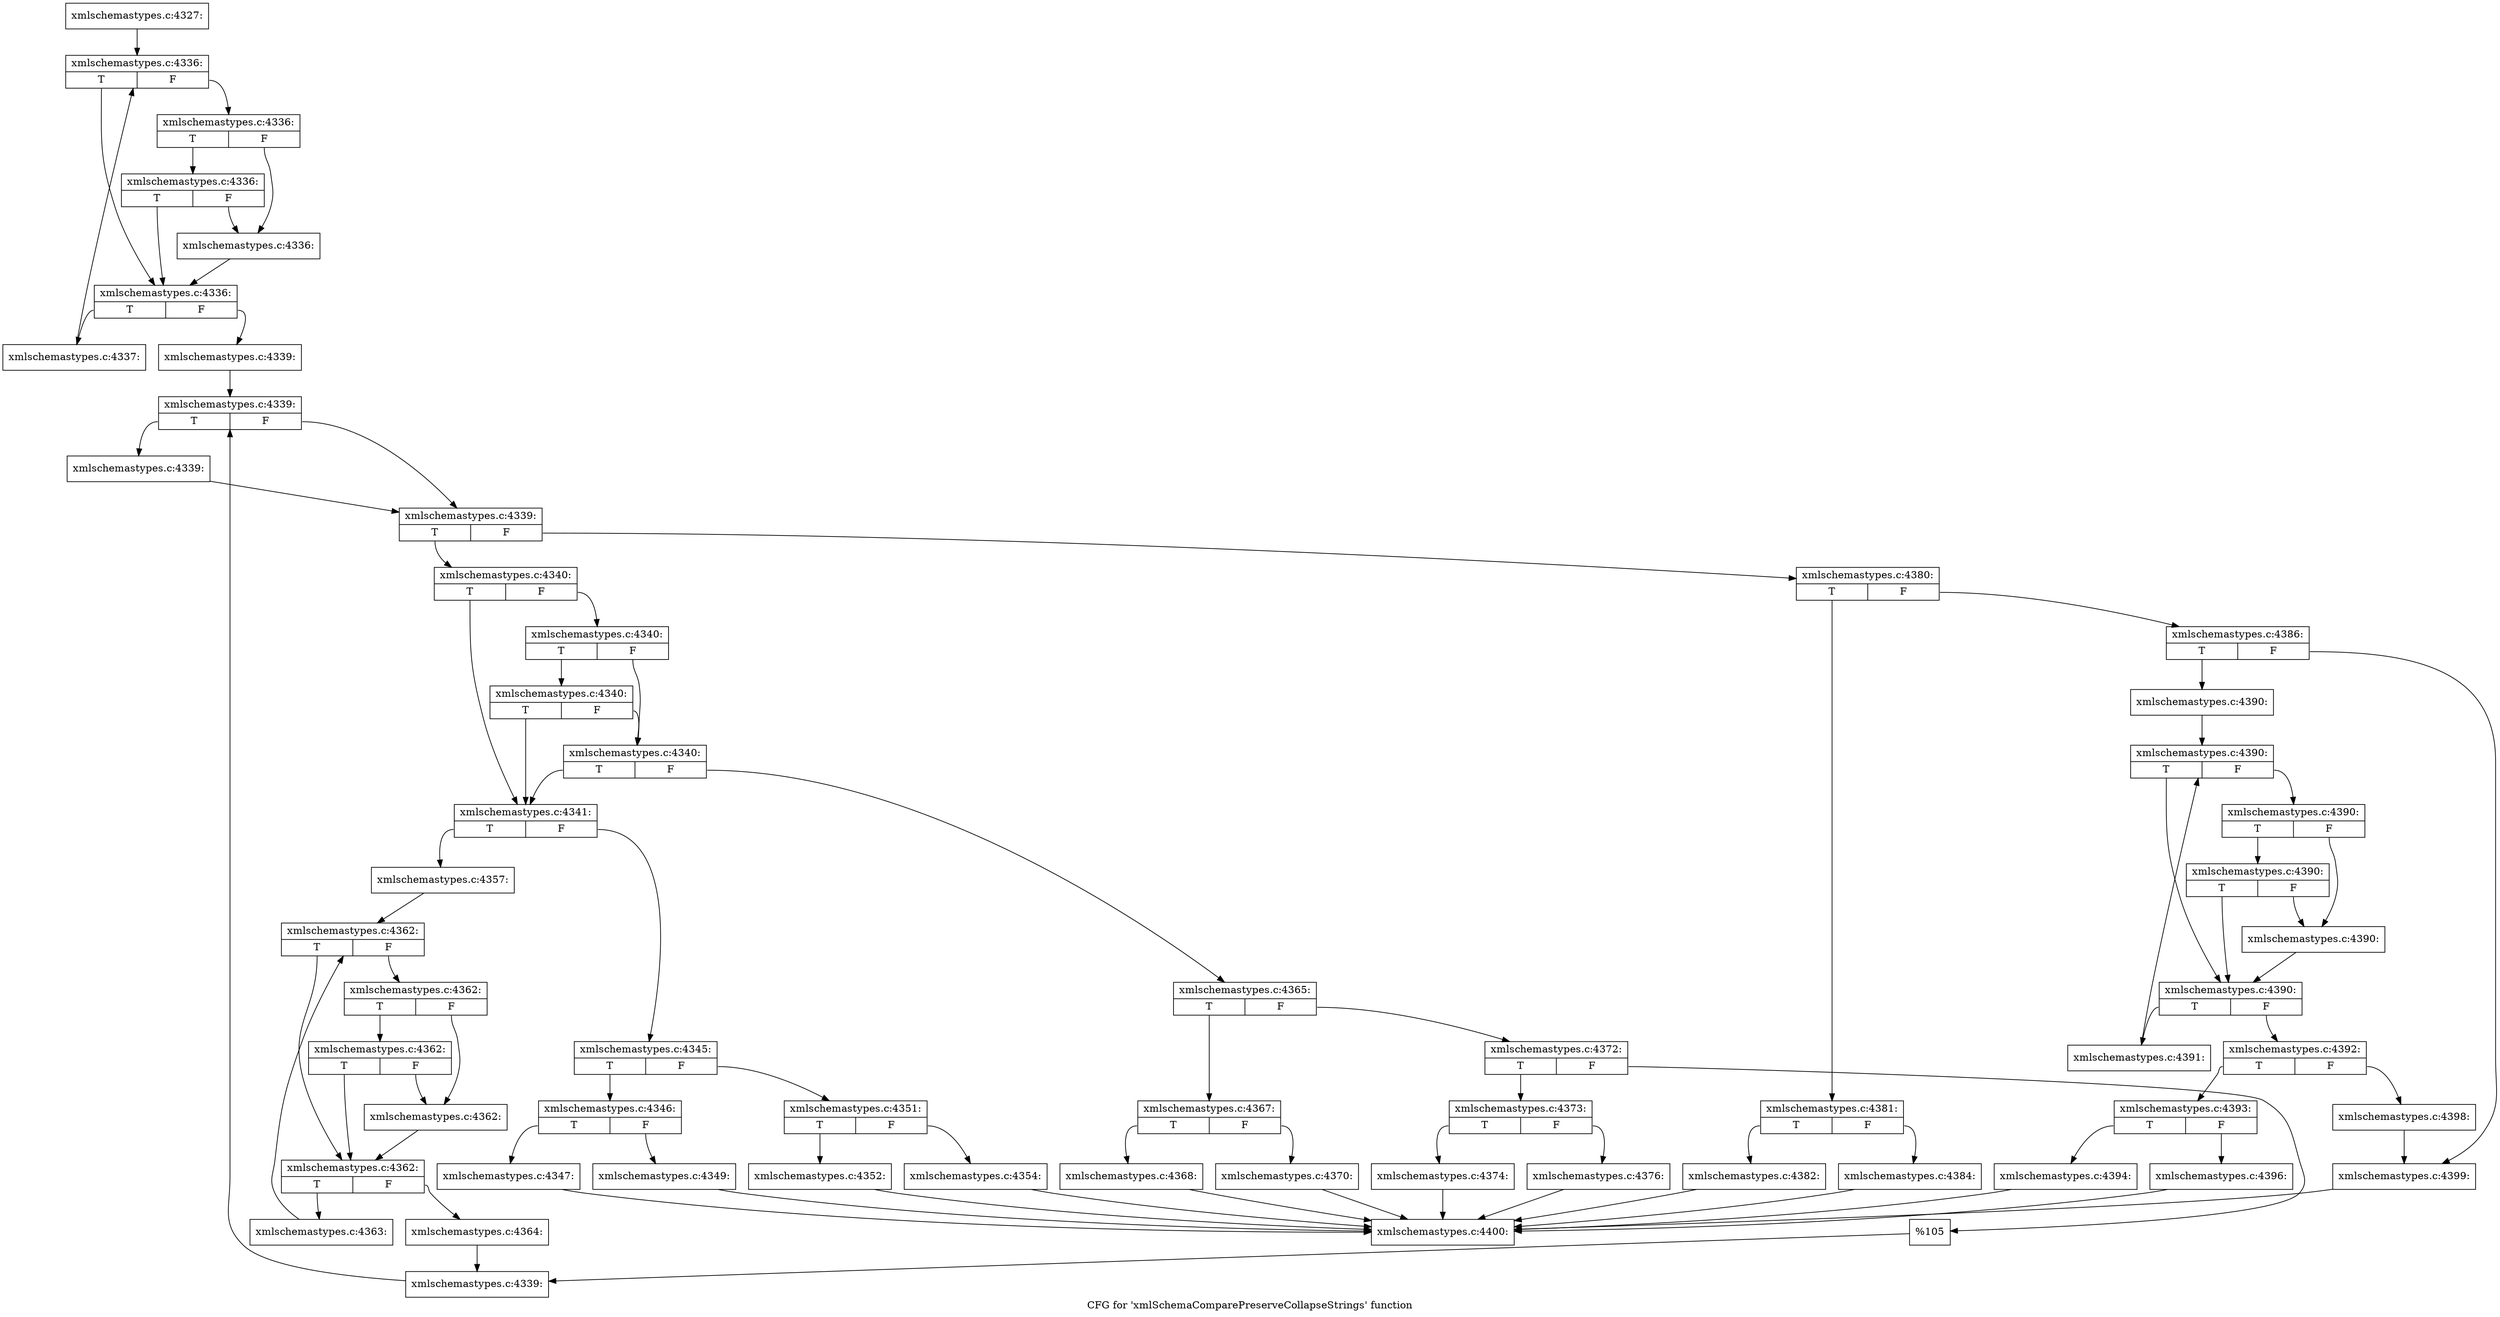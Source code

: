 digraph "CFG for 'xmlSchemaComparePreserveCollapseStrings' function" {
	label="CFG for 'xmlSchemaComparePreserveCollapseStrings' function";

	Node0x584d4d0 [shape=record,label="{xmlschemastypes.c:4327:}"];
	Node0x584d4d0 -> Node0x584ebe0;
	Node0x584ebe0 [shape=record,label="{xmlschemastypes.c:4336:|{<s0>T|<s1>F}}"];
	Node0x584ebe0:s0 -> Node0x584ee80;
	Node0x584ebe0:s1 -> Node0x584ef20;
	Node0x584ef20 [shape=record,label="{xmlschemastypes.c:4336:|{<s0>T|<s1>F}}"];
	Node0x584ef20:s0 -> Node0x584f180;
	Node0x584ef20:s1 -> Node0x584eed0;
	Node0x584f180 [shape=record,label="{xmlschemastypes.c:4336:|{<s0>T|<s1>F}}"];
	Node0x584f180:s0 -> Node0x584ee80;
	Node0x584f180:s1 -> Node0x584eed0;
	Node0x584eed0 [shape=record,label="{xmlschemastypes.c:4336:}"];
	Node0x584eed0 -> Node0x584ee80;
	Node0x584ee80 [shape=record,label="{xmlschemastypes.c:4336:|{<s0>T|<s1>F}}"];
	Node0x584ee80:s0 -> Node0x584f5b0;
	Node0x584ee80:s1 -> Node0x584ee00;
	Node0x584f5b0 [shape=record,label="{xmlschemastypes.c:4337:}"];
	Node0x584f5b0 -> Node0x584ebe0;
	Node0x584ee00 [shape=record,label="{xmlschemastypes.c:4339:}"];
	Node0x584ee00 -> Node0x584fb30;
	Node0x584fb30 [shape=record,label="{xmlschemastypes.c:4339:|{<s0>T|<s1>F}}"];
	Node0x584fb30:s0 -> Node0x584fe20;
	Node0x584fb30:s1 -> Node0x584fdd0;
	Node0x584fe20 [shape=record,label="{xmlschemastypes.c:4339:}"];
	Node0x584fe20 -> Node0x584fdd0;
	Node0x584fdd0 [shape=record,label="{xmlschemastypes.c:4339:|{<s0>T|<s1>F}}"];
	Node0x584fdd0:s0 -> Node0x5850460;
	Node0x584fdd0:s1 -> Node0x584fd50;
	Node0x5850460 [shape=record,label="{xmlschemastypes.c:4340:|{<s0>T|<s1>F}}"];
	Node0x5850460:s0 -> Node0x5850650;
	Node0x5850460:s1 -> Node0x58507c0;
	Node0x58507c0 [shape=record,label="{xmlschemastypes.c:4340:|{<s0>T|<s1>F}}"];
	Node0x58507c0:s0 -> Node0x5850a40;
	Node0x58507c0:s1 -> Node0x5850740;
	Node0x5850a40 [shape=record,label="{xmlschemastypes.c:4340:|{<s0>T|<s1>F}}"];
	Node0x5850a40:s0 -> Node0x5850650;
	Node0x5850a40:s1 -> Node0x5850740;
	Node0x5850740 [shape=record,label="{xmlschemastypes.c:4340:|{<s0>T|<s1>F}}"];
	Node0x5850740:s0 -> Node0x5850650;
	Node0x5850740:s1 -> Node0x58506f0;
	Node0x5850650 [shape=record,label="{xmlschemastypes.c:4341:|{<s0>T|<s1>F}}"];
	Node0x5850650:s0 -> Node0x59da0f0;
	Node0x5850650:s1 -> Node0x59da0a0;
	Node0x59da0a0 [shape=record,label="{xmlschemastypes.c:4345:|{<s0>T|<s1>F}}"];
	Node0x59da0a0:s0 -> Node0x59da4b0;
	Node0x59da0a0:s1 -> Node0x59da550;
	Node0x59da4b0 [shape=record,label="{xmlschemastypes.c:4346:|{<s0>T|<s1>F}}"];
	Node0x59da4b0:s0 -> Node0x59daab0;
	Node0x59da4b0:s1 -> Node0x59dab50;
	Node0x59daab0 [shape=record,label="{xmlschemastypes.c:4347:}"];
	Node0x59daab0 -> Node0x584e740;
	Node0x59dab50 [shape=record,label="{xmlschemastypes.c:4349:}"];
	Node0x59dab50 -> Node0x584e740;
	Node0x59da550 [shape=record,label="{xmlschemastypes.c:4351:|{<s0>T|<s1>F}}"];
	Node0x59da550:s0 -> Node0x59dab00;
	Node0x59da550:s1 -> Node0x59db1b0;
	Node0x59dab00 [shape=record,label="{xmlschemastypes.c:4352:}"];
	Node0x59dab00 -> Node0x584e740;
	Node0x59db1b0 [shape=record,label="{xmlschemastypes.c:4354:}"];
	Node0x59db1b0 -> Node0x584e740;
	Node0x59da0f0 [shape=record,label="{xmlschemastypes.c:4357:}"];
	Node0x59da0f0 -> Node0x59da500;
	Node0x59da500 [shape=record,label="{xmlschemastypes.c:4362:|{<s0>T|<s1>F}}"];
	Node0x59da500:s0 -> Node0x59dbda0;
	Node0x59da500:s1 -> Node0x59dbe40;
	Node0x59dbe40 [shape=record,label="{xmlschemastypes.c:4362:|{<s0>T|<s1>F}}"];
	Node0x59dbe40:s0 -> Node0x59dc0a0;
	Node0x59dbe40:s1 -> Node0x59dbdf0;
	Node0x59dc0a0 [shape=record,label="{xmlschemastypes.c:4362:|{<s0>T|<s1>F}}"];
	Node0x59dc0a0:s0 -> Node0x59dbda0;
	Node0x59dc0a0:s1 -> Node0x59dbdf0;
	Node0x59dbdf0 [shape=record,label="{xmlschemastypes.c:4362:}"];
	Node0x59dbdf0 -> Node0x59dbda0;
	Node0x59dbda0 [shape=record,label="{xmlschemastypes.c:4362:|{<s0>T|<s1>F}}"];
	Node0x59dbda0:s0 -> Node0x59dc4d0;
	Node0x59dbda0:s1 -> Node0x59db160;
	Node0x59dc4d0 [shape=record,label="{xmlschemastypes.c:4363:}"];
	Node0x59dc4d0 -> Node0x59da500;
	Node0x59db160 [shape=record,label="{xmlschemastypes.c:4364:}"];
	Node0x59db160 -> Node0x58506a0;
	Node0x58506f0 [shape=record,label="{xmlschemastypes.c:4365:|{<s0>T|<s1>F}}"];
	Node0x58506f0:s0 -> Node0x59dd300;
	Node0x58506f0:s1 -> Node0x59dd350;
	Node0x59dd300 [shape=record,label="{xmlschemastypes.c:4367:|{<s0>T|<s1>F}}"];
	Node0x59dd300:s0 -> Node0x59dd710;
	Node0x59dd300:s1 -> Node0x59dd7b0;
	Node0x59dd710 [shape=record,label="{xmlschemastypes.c:4368:}"];
	Node0x59dd710 -> Node0x584e740;
	Node0x59dd7b0 [shape=record,label="{xmlschemastypes.c:4370:}"];
	Node0x59dd7b0 -> Node0x584e740;
	Node0x59dd350 [shape=record,label="{xmlschemastypes.c:4372:|{<s0>T|<s1>F}}"];
	Node0x59dd350:s0 -> Node0x59dd760;
	Node0x59dd350:s1 -> Node0x59ddd80;
	Node0x59dd760 [shape=record,label="{xmlschemastypes.c:4373:|{<s0>T|<s1>F}}"];
	Node0x59dd760:s0 -> Node0x59de140;
	Node0x59dd760:s1 -> Node0x59de1e0;
	Node0x59de140 [shape=record,label="{xmlschemastypes.c:4374:}"];
	Node0x59de140 -> Node0x584e740;
	Node0x59de1e0 [shape=record,label="{xmlschemastypes.c:4376:}"];
	Node0x59de1e0 -> Node0x584e740;
	Node0x59ddd80 [shape=record,label="{%105}"];
	Node0x59ddd80 -> Node0x58506a0;
	Node0x58506a0 [shape=record,label="{xmlschemastypes.c:4339:}"];
	Node0x58506a0 -> Node0x584fb30;
	Node0x584fd50 [shape=record,label="{xmlschemastypes.c:4380:|{<s0>T|<s1>F}}"];
	Node0x584fd50:s0 -> Node0x59de190;
	Node0x584fd50:s1 -> Node0x59de900;
	Node0x59de190 [shape=record,label="{xmlschemastypes.c:4381:|{<s0>T|<s1>F}}"];
	Node0x59de190:s0 -> Node0x59dedb0;
	Node0x59de190:s1 -> Node0x59dee50;
	Node0x59dedb0 [shape=record,label="{xmlschemastypes.c:4382:}"];
	Node0x59dedb0 -> Node0x584e740;
	Node0x59dee50 [shape=record,label="{xmlschemastypes.c:4384:}"];
	Node0x59dee50 -> Node0x584e740;
	Node0x59de900 [shape=record,label="{xmlschemastypes.c:4386:|{<s0>T|<s1>F}}"];
	Node0x59de900:s0 -> Node0x59dee00;
	Node0x59de900:s1 -> Node0x59df420;
	Node0x59dee00 [shape=record,label="{xmlschemastypes.c:4390:}"];
	Node0x59dee00 -> Node0x59df860;
	Node0x59df860 [shape=record,label="{xmlschemastypes.c:4390:|{<s0>T|<s1>F}}"];
	Node0x59df860:s0 -> Node0x59dfaa0;
	Node0x59df860:s1 -> Node0x59dfb40;
	Node0x59dfb40 [shape=record,label="{xmlschemastypes.c:4390:|{<s0>T|<s1>F}}"];
	Node0x59dfb40:s0 -> Node0x59dfda0;
	Node0x59dfb40:s1 -> Node0x59dfaf0;
	Node0x59dfda0 [shape=record,label="{xmlschemastypes.c:4390:|{<s0>T|<s1>F}}"];
	Node0x59dfda0:s0 -> Node0x59dfaa0;
	Node0x59dfda0:s1 -> Node0x59dfaf0;
	Node0x59dfaf0 [shape=record,label="{xmlschemastypes.c:4390:}"];
	Node0x59dfaf0 -> Node0x59dfaa0;
	Node0x59dfaa0 [shape=record,label="{xmlschemastypes.c:4390:|{<s0>T|<s1>F}}"];
	Node0x59dfaa0:s0 -> Node0x59e01d0;
	Node0x59dfaa0:s1 -> Node0x59dfa20;
	Node0x59e01d0 [shape=record,label="{xmlschemastypes.c:4391:}"];
	Node0x59e01d0 -> Node0x59df860;
	Node0x59dfa20 [shape=record,label="{xmlschemastypes.c:4392:|{<s0>T|<s1>F}}"];
	Node0x59dfa20:s0 -> Node0x59e07c0;
	Node0x59dfa20:s1 -> Node0x59e0810;
	Node0x59e07c0 [shape=record,label="{xmlschemastypes.c:4393:|{<s0>T|<s1>F}}"];
	Node0x59e07c0:s0 -> Node0x59e0cc0;
	Node0x59e07c0:s1 -> Node0x59e0d60;
	Node0x59e0cc0 [shape=record,label="{xmlschemastypes.c:4394:}"];
	Node0x59e0cc0 -> Node0x584e740;
	Node0x59e0d60 [shape=record,label="{xmlschemastypes.c:4396:}"];
	Node0x59e0d60 -> Node0x584e740;
	Node0x59e0810 [shape=record,label="{xmlschemastypes.c:4398:}"];
	Node0x59e0810 -> Node0x59df420;
	Node0x59df420 [shape=record,label="{xmlschemastypes.c:4399:}"];
	Node0x59df420 -> Node0x584e740;
	Node0x584e740 [shape=record,label="{xmlschemastypes.c:4400:}"];
}
